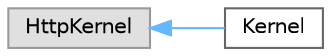 digraph "Graphical Class Hierarchy"
{
 // LATEX_PDF_SIZE
  bgcolor="transparent";
  edge [fontname=Helvetica,fontsize=10,labelfontname=Helvetica,labelfontsize=10];
  node [fontname=Helvetica,fontsize=10,shape=box,height=0.2,width=0.4];
  rankdir="LR";
  Node0 [id="Node000000",label="HttpKernel",height=0.2,width=0.4,color="grey60", fillcolor="#E0E0E0", style="filled",tooltip=" "];
  Node0 -> Node1 [id="edge79_Node000000_Node000001",dir="back",color="steelblue1",style="solid",tooltip=" "];
  Node1 [id="Node000001",label="Kernel",height=0.2,width=0.4,color="grey40", fillcolor="white", style="filled",URL="$class_app_1_1_http_1_1_kernel.html",tooltip=" "];
}
